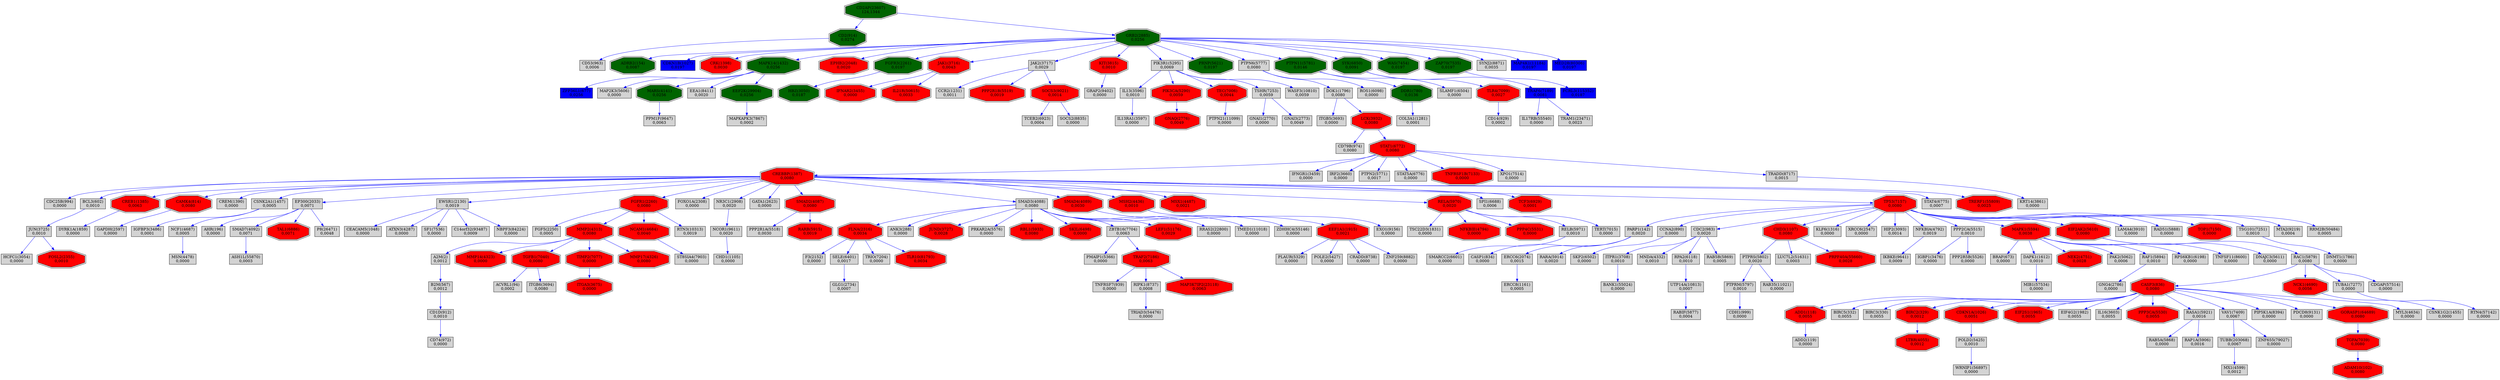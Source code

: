 digraph tmp_ans22 {
N_0 [shape = doubleoctagon, style = filled, fillcolor = red, label = "ADD1(118)\n0,0055"];
N_1 [shape = box, style = filled, fillcolor = lightgray, label = "ADD2(119)\n0,0000"];
N_2 [shape = box, style = filled, fillcolor = lightgray, label = "PARP1(142)\n0,0020"];
N_3 [shape = doubleoctagon, style = filled, fillcolor = darkgreen, label = "ADRB2(154)\n0,0087"];
N_4 [shape = box, style = filled, fillcolor = lightgray, label = "AHR(196)\n0,0000"];
N_5 [shape = box, style = filled, fillcolor = lightgray, label = "A2M(2)\n0,0012"];
N_6 [shape = box, style = filled, fillcolor = lightgray, label = "ACVRL1(94)\n0,0002"];
N_7 [shape = box, style = filled, fillcolor = lightgray, label = "BIRC5(332)\n0,0055"];
N_8 [shape = doubleoctagon, style = filled, fillcolor = red, label = "ADAM10(102)\n0,0080"];
N_9 [shape = box, style = filled, fillcolor = lightgray, label = "B2M(567)\n0,0012"];
N_10 [shape = box, style = filled, fillcolor = lightgray, label = "BRAF(673)\n0,0000"];
N_11 [shape = doubleoctagon, style = filled, fillcolor = darkgreen, label = "DDR1(780)\n0,0136"];
N_12 [shape = box, style = filled, fillcolor = lightgray, label = "CASP1(834)\n0,0000"];
N_13 [shape = doubleoctagon, style = filled, fillcolor = red, label = "CASP3(836)\n0,0080"];
N_14 [shape = box, style = filled, fillcolor = lightgray, label = "BIRC3(330)\n0,0055"];
N_15 [shape = doubleoctagon, style = filled, fillcolor = red, label = "BIRC2(329)\n0,0012"];
N_16 [shape = doubleoctagon, style = filled, fillcolor = darkgreen, label = "CD2(914)\n0,0274"];
N_17 [shape = box, style = filled, fillcolor = lightgray, label = "TNFRSF7(939)\n0,0000"];
N_18 [shape = box, style = filled, fillcolor = lightgray, label = "CD74(972)\n0,0000"];
N_19 [shape = box, style = filled, fillcolor = lightgray, label = "CD1D(912)\n0,0010"];
N_20 [shape = box, style = filled, fillcolor = lightgray, label = "CCNA2(890)\n0,0000"];
N_21 [shape = box, style = filled, fillcolor = lightgray, label = "CDC2(983)\n0,0020"];
N_22 [shape = box, style = filled, fillcolor = lightgray, label = "CDH1(999)\n0,0000"];
N_23 [shape = doubleoctagon, style = filled, fillcolor = red, label = "CDKN1A(1026)\n0,0051"];
N_24 [shape = doubleoctagon, style = filled, fillcolor = red, label = "CHD3(1107)\n0,0080"];
N_25 [shape = box, style = filled, fillcolor = lightgray, label = "CDC25B(994)\n0,0000"];
N_26 [shape = box, style = filled, fillcolor = blue, label = "CDKN1B(1027)\n0,0197"];
N_27 [shape = box, style = filled, fillcolor = lightgray, label = "CCR2(1231)\n0,0011"];
N_28 [shape = box, style = filled, fillcolor = lightgray, label = "BCL3(602)\n0,0010"];
N_29 [shape = doubleoctagon, style = filled, fillcolor = red, label = "CREB1(1385)\n0,0063"];
N_30 [shape = doubleoctagon, style = filled, fillcolor = red, label = "CREBBP(1387)\n0,0080"];
N_31 [shape = doubleoctagon, style = filled, fillcolor = red, label = "CAMK4(814)\n0,0080"];
N_32 [shape = box, style = filled, fillcolor = lightgray, label = "CREM(1390)\n0,0000"];
N_33 [shape = doubleoctagon, style = filled, fillcolor = red, label = "CRK(1398)\n0,0030"];
N_34 [shape = box, style = filled, fillcolor = blue, label = "ZFP36L1(677)\n0,0256"];
N_35 [shape = box, style = filled, fillcolor = lightgray, label = "CSNK2A1(1457)\n0,0005"];
N_36 [shape = doubleoctagon, style = filled, fillcolor = darkgreen, label = "MAPK14(1432)\n0,0256"];
N_37 [shape = box, style = filled, fillcolor = lightgray, label = "CD14(929)\n0,0002"];
N_38 [shape = box, style = filled, fillcolor = lightgray, label = "DAPK1(1612)\n0,0010"];
N_39 [shape = box, style = filled, fillcolor = lightgray, label = "ERCC8(1161)\n0,0005"];
N_40 [shape = box, style = filled, fillcolor = lightgray, label = "DNMT1(1786)\n0,0000"];
N_41 [shape = box, style = filled, fillcolor = lightgray, label = "TSC22D3(1831)\n0,0000"];
N_42 [shape = doubleoctagon, style = filled, fillcolor = red, label = "EEF1A1(1915)\n0,0021"];
N_43 [shape = box, style = filled, fillcolor = lightgray, label = "KLF6(1316)\n0,0000"];
N_44 [shape = doubleoctagon, style = filled, fillcolor = red, label = "EIF2S1(1965)\n0,0055"];
N_45 [shape = box, style = filled, fillcolor = lightgray, label = "EIF4G2(1982)\n0,0055"];
N_46 [shape = box, style = filled, fillcolor = lightgray, label = "EP300(2033)\n0,0071"];
N_47 [shape = doubleoctagon, style = filled, fillcolor = red, label = "EPHB2(2048)\n0,0020"];
N_48 [shape = box, style = filled, fillcolor = lightgray, label = "CEACAM5(1048)\n0,0000"];
N_49 [shape = box, style = filled, fillcolor = lightgray, label = "EWSR1(2130)\n0,0019"];
N_50 [shape = box, style = filled, fillcolor = lightgray, label = "F3(2152)\n0,0000"];
N_51 [shape = box, style = filled, fillcolor = lightgray, label = "DOK1(1796)\n0,0080"];
N_52 [shape = box, style = filled, fillcolor = lightgray, label = "COL3A1(1281)\n0,0001"];
N_53 [shape = doubleoctagon, style = filled, fillcolor = red, label = "FGFR1(2260)\n0,0080"];
N_54 [shape = box, style = filled, fillcolor = lightgray, label = "FGF5(2250)\n0,0005"];
N_55 [shape = doubleoctagon, style = filled, fillcolor = darkgreen, label = "FGFR3(2261)\n0,0197"];
N_56 [shape = box, style = filled, fillcolor = lightgray, label = "DYRK1A(1859)\n0,0000"];
N_57 [shape = doubleoctagon, style = filled, fillcolor = red, label = "FLNA(2316)\n0,0034"];
N_58 [shape = box, style = filled, fillcolor = lightgray, label = "CD79B(974)\n0,0080"];
N_59 [shape = box, style = filled, fillcolor = lightgray, label = "FOXO1A(2308)\n0,0000"];
N_60 [shape = box, style = filled, fillcolor = lightgray, label = "GAPDH(2597)\n0,0000"];
N_61 [shape = box, style = filled, fillcolor = lightgray, label = "XRCC6(2547)\n0,0000"];
N_62 [shape = box, style = filled, fillcolor = lightgray, label = "CD53(963)\n0,0006"];
N_63 [shape = box, style = filled, fillcolor = lightgray, label = "GNAI1(2770)\n0,0000"];
N_64 [shape = box, style = filled, fillcolor = lightgray, label = "GNAI3(2773)\n0,0049"];
N_65 [shape = doubleoctagon, style = filled, fillcolor = red, label = "GNAQ(2776)\n0,0049"];
N_66 [shape = doubleoctagon, style = filled, fillcolor = darkgreen, label = "GRB2(2885)\n0,0256"];
N_67 [shape = box, style = filled, fillcolor = lightgray, label = "NR3C1(2908)\n0,0020"];
N_68 [shape = box, style = filled, fillcolor = lightgray, label = "ERCC6(2074)\n0,0015"];
N_69 [shape = doubleoctagon, style = filled, fillcolor = darkgreen, label = "HBZ(3050)\n0,0187"];
N_70 [shape = box, style = filled, fillcolor = lightgray, label = "HCFC1(3054)\n0,0000"];
N_71 [shape = box, style = filled, fillcolor = lightgray, label = "CHD1(1105)\n0,0000"];
N_72 [shape = doubleoctagon, style = filled, fillcolor = red, label = "IFNAR2(3455)\n0,0000"];
N_73 [shape = box, style = filled, fillcolor = lightgray, label = "IFNGR1(3459)\n0,0000"];
N_74 [shape = box, style = filled, fillcolor = lightgray, label = "IL13(3596)\n0,0010"];
N_75 [shape = box, style = filled, fillcolor = lightgray, label = "IL16(3603)\n0,0055"];
N_76 [shape = doubleoctagon, style = filled, fillcolor = red, label = "ITGA3(3675)\n0,0000"];
N_77 [shape = box, style = filled, fillcolor = lightgray, label = "ITGB5(3693)\n0,0000"];
N_78 [shape = box, style = filled, fillcolor = lightgray, label = "ITPR1(3708)\n0,0010"];
N_79 [shape = doubleoctagon, style = filled, fillcolor = red, label = "JAK1(3716)\n0,0043"];
N_80 [shape = box, style = filled, fillcolor = lightgray, label = "JAK2(3717)\n0,0029"];
N_81 [shape = box, style = filled, fillcolor = lightgray, label = "JUN(3725)\n0,0010"];
N_82 [shape = doubleoctagon, style = filled, fillcolor = red, label = "FOSL2(2355)\n0,0010"];
N_83 [shape = box, style = filled, fillcolor = lightgray, label = "ANK3(288)\n0,0000"];
N_84 [shape = doubleoctagon, style = filled, fillcolor = red, label = "KIT(3815)\n0,0010"];
N_85 [shape = box, style = filled, fillcolor = lightgray, label = "IGFBP3(3486)\n0,0001"];
N_86 [shape = doubleoctagon, style = filled, fillcolor = red, label = "LCK(3932)\n0,0080"];
N_87 [shape = box, style = filled, fillcolor = lightgray, label = "GATA1(2623)\n0,0000"];
N_88 [shape = doubleoctagon, style = filled, fillcolor = red, label = "LTBR(4055)\n0,0012"];
N_89 [shape = doubleoctagon, style = filled, fillcolor = red, label = "SMAD2(4087)\n0,0080"];
N_90 [shape = doubleoctagon, style = filled, fillcolor = red, label = "JUND(3727)\n0,0028"];
N_91 [shape = box, style = filled, fillcolor = lightgray, label = "SMAD3(4088)\n0,0080"];
N_92 [shape = doubleoctagon, style = filled, fillcolor = red, label = "SMAD4(4089)\n0,0030"];
N_93 [shape = box, style = filled, fillcolor = lightgray, label = "SMAD7(4092)\n0,0071"];
N_94 [shape = box, style = filled, fillcolor = lightgray, label = "IGBP1(3476)\n0,0000"];
N_95 [shape = doubleoctagon, style = filled, fillcolor = red, label = "MMP2(4313)\n0,0080"];
N_96 [shape = doubleoctagon, style = filled, fillcolor = red, label = "MSH2(4436)\n0,0010"];
N_97 [shape = box, style = filled, fillcolor = lightgray, label = "MSN(4478)\n0,0000"];
N_98 [shape = doubleoctagon, style = filled, fillcolor = red, label = "MSX1(4487)\n0,0021"];
N_99 [shape = box, style = filled, fillcolor = lightgray, label = "MX1(4599)\n0,0012"];
N_100 [shape = doubleoctagon, style = filled, fillcolor = red, label = "NCAM1(4684)\n0,0040"];
N_101 [shape = box, style = filled, fillcolor = lightgray, label = "NCF1(4687)\n0,0005"];
N_102 [shape = box, style = filled, fillcolor = lightgray, label = "CSNK1G2(1455)\n0,0000"];
N_103 [shape = box, style = filled, fillcolor = lightgray, label = "HIP2(3093)\n0,0014"];
N_104 [shape = doubleoctagon, style = filled, fillcolor = red, label = "NCK1(4690)\n0,0056"];
N_105 [shape = doubleoctagon, style = filled, fillcolor = red, label = "NEK2(4751)\n0,0028"];
N_106 [shape = box, style = filled, fillcolor = lightgray, label = "IRF2(3660)\n0,0000"];
N_107 [shape = box, style = filled, fillcolor = lightgray, label = "GLG1(2734)\n0,0007"];
N_108 [shape = box, style = filled, fillcolor = lightgray, label = "NFKBIA(4792)\n0,0019"];
N_109 [shape = box, style = filled, fillcolor = lightgray, label = "PAK2(5062)\n0,0006"];
N_110 [shape = box, style = filled, fillcolor = lightgray, label = "PIK3R1(5295)\n0,0069"];
N_111 [shape = doubleoctagon, style = filled, fillcolor = red, label = "PIK3CA(5290)\n0,0059"];
N_112 [shape = box, style = filled, fillcolor = lightgray, label = "KRT14(3861)\n0,0000"];
N_113 [shape = box, style = filled, fillcolor = lightgray, label = "PMAIP1(5366)\n0,0000"];
N_114 [shape = box, style = filled, fillcolor = lightgray, label = "PPP2CA(5515)\n0,0010"];
N_115 [shape = doubleoctagon, style = filled, fillcolor = red, label = "PPP2R1B(5519)\n0,0019"];
N_116 [shape = box, style = filled, fillcolor = lightgray, label = "PPP2R1A(5518)\n0,0030"];
N_117 [shape = doubleoctagon, style = filled, fillcolor = red, label = "PPP3CA(5530)\n0,0055"];
N_118 [shape = doubleoctagon, style = filled, fillcolor = red, label = "NFKBIE(4794)\n0,0000"];
N_119 [shape = box, style = filled, fillcolor = lightgray, label = "PRKAR2A(5576)\n0,0000"];
N_120 [shape = doubleoctagon, style = filled, fillcolor = red, label = "MAPK1(5594)\n0,0038"];
N_121 [shape = doubleoctagon, style = filled, fillcolor = red, label = "EIF2AK2(5610)\n0,0080"];
N_122 [shape = box, style = filled, fillcolor = lightgray, label = "DNAJC3(5611)\n0,0000"];
N_123 [shape = doubleoctagon, style = filled, fillcolor = darkgreen, label = "PRNP(5621)\n0,0197"];
N_124 [shape = box, style = filled, fillcolor = lightgray, label = "ATXN3(4287)\n0,0000"];
N_125 [shape = box, style = filled, fillcolor = lightgray, label = "LAMA4(3910)\n0,0000"];
N_126 [shape = box, style = filled, fillcolor = lightgray, label = "PTPN6(5777)\n0,0080"];
N_127 [shape = box, style = filled, fillcolor = lightgray, label = "PTPRM(5797)\n0,0010"];
N_128 [shape = doubleoctagon, style = filled, fillcolor = darkgreen, label = "PTPN11(5781)\n0,0146"];
N_129 [shape = box, style = filled, fillcolor = lightgray, label = "RAB5A(5868)\n0,0000"];
N_130 [shape = box, style = filled, fillcolor = lightgray, label = "RAC1(5879)\n0,0080"];
N_131 [shape = box, style = filled, fillcolor = lightgray, label = "RAD51(5888)\n0,0000"];
N_132 [shape = box, style = filled, fillcolor = lightgray, label = "RAF1(5894)\n0,0010"];
N_133 [shape = box, style = filled, fillcolor = lightgray, label = "GNG4(2786)\n0,0000"];
N_134 [shape = box, style = filled, fillcolor = lightgray, label = "RAP1A(5906)\n0,0016"];
N_135 [shape = box, style = filled, fillcolor = lightgray, label = "RASA1(5921)\n0,0016"];
N_136 [shape = box, style = filled, fillcolor = lightgray, label = "MNDA(4332)\n0,0010"];
N_137 [shape = box, style = filled, fillcolor = lightgray, label = "RARA(5914)\n0,0020"];
N_138 [shape = doubleoctagon, style = filled, fillcolor = red, label = "RBL1(5933)\n0,0080"];
N_139 [shape = doubleoctagon, style = filled, fillcolor = red, label = "PPP4C(5531)\n0,0000"];
N_140 [shape = doubleoctagon, style = filled, fillcolor = red, label = "RELA(5970)\n0,0020"];
N_141 [shape = box, style = filled, fillcolor = lightgray, label = "RELB(5971)\n0,0010"];
N_142 [shape = box, style = filled, fillcolor = lightgray, label = "RPA2(6118)\n0,0010"];
N_143 [shape = doubleoctagon, style = filled, fillcolor = red, label = "RARB(5915)\n0,0019"];
N_144 [shape = box, style = filled, fillcolor = lightgray, label = "MAP2K3(5606)\n0,0000"];
N_145 [shape = doubleoctagon, style = filled, fillcolor = red, label = "MMP14(4323)\n0,0000"];
N_146 [shape = box, style = filled, fillcolor = lightgray, label = "SELE(6401)\n0,0017"];
N_147 [shape = box, style = filled, fillcolor = lightgray, label = "PTPN2(5771)\n0,0017"];
N_148 [shape = doubleoctagon, style = filled, fillcolor = red, label = "SKIL(6498)\n0,0000"];
N_149 [shape = box, style = filled, fillcolor = lightgray, label = "SLAMF1(6504)\n0,0000"];
N_150 [shape = box, style = filled, fillcolor = lightgray, label = "SPI1(6688)\n0,0006"];
N_151 [shape = doubleoctagon, style = filled, fillcolor = red, label = "STAT1(6772)\n0,0080"];
N_152 [shape = box, style = filled, fillcolor = lightgray, label = "STAT5A(6776)\n0,0000"];
N_153 [shape = box, style = filled, fillcolor = lightgray, label = "RPS6KB1(6198)\n0,0000"];
N_154 [shape = box, style = filled, fillcolor = lightgray, label = "PLAUR(5329)\n0,0000"];
N_155 [shape = doubleoctagon, style = filled, fillcolor = darkgreen, label = "SYK(6850)\n0,0091"];
N_156 [shape = box, style = filled, fillcolor = lightgray, label = "TCEB2(6923)\n0,0004"];
N_157 [shape = doubleoctagon, style = filled, fillcolor = red, label = "TCF3(6929)\n0,0001"];
N_158 [shape = doubleoctagon, style = filled, fillcolor = red, label = "TAL1(6886)\n0,0071"];
N_159 [shape = box, style = filled, fillcolor = lightgray, label = "SKP2(6502)\n0,0000"];
N_160 [shape = doubleoctagon, style = filled, fillcolor = red, label = "TEC(7006)\n0,0044"];
N_161 [shape = box, style = filled, fillcolor = lightgray, label = "TERT(7015)\n0,0000"];
N_162 [shape = box, style = filled, fillcolor = lightgray, label = "RAB5B(5869)\n0,0005"];
N_163 [shape = doubleoctagon, style = filled, fillcolor = red, label = "TGFA(7039)\n0,0080"];
N_164 [shape = box, style = filled, fillcolor = lightgray, label = "ITGB6(3694)\n0,0080"];
N_165 [shape = doubleoctagon, style = filled, fillcolor = red, label = "TGFB1(7040)\n0,0080"];
N_166 [shape = box, style = filled, fillcolor = lightgray, label = "POLE2(5427)\n0,0000"];
N_167 [shape = doubleoctagon, style = filled, fillcolor = red, label = "TLR4(7099)\n0,0027"];
N_168 [shape = doubleoctagon, style = filled, fillcolor = red, label = "TOP1(7150)\n0,0000"];
N_169 [shape = doubleoctagon, style = filled, fillcolor = red, label = "TP53(7157)\n0,0080"];
N_170 [shape = doubleoctagon, style = filled, fillcolor = red, label = "TNFRSF1B(7133)\n0,0000"];
N_171 [shape = doubleoctagon, style = filled, fillcolor = red, label = "TRAF2(7186)\n0,0063"];
N_172 [shape = box, style = filled, fillcolor = blue, label = "TRAF6(7189)\n0,0081"];
N_173 [shape = box, style = filled, fillcolor = lightgray, label = "TSHR(7253)\n0,0059"];
N_174 [shape = box, style = filled, fillcolor = lightgray, label = "TSG101(7251)\n0,0010"];
N_175 [shape = box, style = filled, fillcolor = lightgray, label = "TUBA1(7277)\n0,0000"];
N_176 [shape = doubleoctagon, style = filled, fillcolor = darkgreen, label = "WAS(7454)\n0,0197"];
N_177 [shape = box, style = filled, fillcolor = lightgray, label = "POLD2(5425)\n0,0010"];
N_178 [shape = box, style = filled, fillcolor = lightgray, label = "XPO1(7514)\n0,0000"];
N_179 [shape = box, style = filled, fillcolor = lightgray, label = "VAV1(7409)\n0,0067"];
N_180 [shape = doubleoctagon, style = filled, fillcolor = darkgreen, label = "ZAP70(7535)\n0,0197"];
N_181 [shape = box, style = filled, fillcolor = lightgray, label = "ZBTB16(7704)\n0,0063"];
N_182 [shape = box, style = filled, fillcolor = lightgray, label = "ST8SIA4(7903)\n0,0000"];
N_183 [shape = doubleoctagon, style = filled, fillcolor = darkgreen, label = "MARS(4141)\n0,0256"];
N_184 [shape = box, style = filled, fillcolor = lightgray, label = "SF1(7536)\n0,0000"];
N_185 [shape = box, style = filled, fillcolor = lightgray, label = "EEA1(8411)\n0,0020"];
N_186 [shape = box, style = filled, fillcolor = lightgray, label = "PTPRS(5802)\n0,0020"];
N_187 [shape = box, style = filled, fillcolor = lightgray, label = "TNFSF11(8600)\n0,0000"];
N_188 [shape = box, style = filled, fillcolor = lightgray, label = "PIP5K1A(8394)\n0,0000"];
N_189 [shape = box, style = filled, fillcolor = lightgray, label = "TRADD(8717)\n0,0015"];
N_190 [shape = box, style = filled, fillcolor = lightgray, label = "RIPK1(8737)\n0,0008"];
N_191 [shape = box, style = filled, fillcolor = lightgray, label = "SYNJ2(8871)\n0,0035"];
N_192 [shape = box, style = filled, fillcolor = lightgray, label = "SOCS2(8835)\n0,0000"];
N_193 [shape = box, style = filled, fillcolor = lightgray, label = "SMARCC2(6601)\n0,0000"];
N_194 [shape = box, style = filled, fillcolor = lightgray, label = "STAT4(6775)\n0,0007"];
N_195 [shape = box, style = filled, fillcolor = lightgray, label = "NCOR1(9611)\n0,0020"];
N_196 [shape = box, style = filled, fillcolor = lightgray, label = "PPM1F(9647)\n0,0063"];
N_197 [shape = box, style = filled, fillcolor = lightgray, label = "GRAP2(9402)\n0,0000"];
N_198 [shape = box, style = filled, fillcolor = lightgray, label = "PDCD8(9131)\n0,0000"];
N_199 [shape = box, style = filled, fillcolor = lightgray, label = "IKBKE(9641)\n0,0009"];
N_200 [shape = box, style = filled, fillcolor = lightgray, label = "RTN3(10313)\n0,0019"];
N_201 [shape = box, style = filled, fillcolor = lightgray, label = "ROS1(6098)\n0,0000"];
N_202 [shape = box, style = filled, fillcolor = lightgray, label = "RABIF(5877)\n0,0004"];
N_203 [shape = box, style = filled, fillcolor = lightgray, label = "UTP14A(10813)\n0,0007"];
N_204 [shape = box, style = filled, fillcolor = lightgray, label = "CRADD(8738)\n0,0000"];
N_205 [shape = box, style = filled, fillcolor = blue, label = "MAP4K1(11184)\n0,0197"];
N_206 [shape = box, style = filled, fillcolor = lightgray, label = "MTA2(9219)\n0,0004"];
N_207 [shape = doubleoctagon, style = filled, fillcolor = darkgreen, label = "CD2AP(23607)\n124,1344"];
N_208 [shape = box, style = filled, fillcolor = lightgray, label = "MAPKAPK3(7867)\n0,0002"];
N_209 [shape = doubleoctagon, style = filled, fillcolor = red, label = "LEF1(51176)\n0,0029"];
N_210 [shape = box, style = filled, fillcolor = lightgray, label = "LUC7L2(51631)\n0,0003"];
N_211 [shape = box, style = filled, fillcolor = lightgray, label = "TRIAD3(54476)\n0,0000"];
N_212 [shape = box, style = filled, fillcolor = lightgray, label = "RRAS2(22800)\n0,0000"];
N_213 [shape = doubleoctagon, style = filled, fillcolor = red, label = "PRPF40A(55660)\n0,0028"];
N_214 [shape = box, style = filled, fillcolor = lightgray, label = "ZNF259(8882)\n0,0000"];
N_215 [shape = box, style = filled, fillcolor = lightgray, label = "WRNIP1(56897)\n0,0000"];
N_216 [shape = doubleoctagon, style = filled, fillcolor = red, label = "IL21R(50615)\n0,0033"];
N_217 [shape = doubleoctagon, style = filled, fillcolor = red, label = "GORASP1(64689)\n0,0080"];
N_218 [shape = box, style = filled, fillcolor = lightgray, label = "IL17RB(55540)\n0,0000"];
N_219 [shape = box, style = filled, fillcolor = lightgray, label = "RTN4(57142)\n0,0000"];
N_220 [shape = box, style = filled, fillcolor = lightgray, label = "RAB35(11021)\n0,0000"];
N_221 [shape = box, style = filled, fillcolor = blue, label = "MED28(80306)\n0,0197"];
N_222 [shape = box, style = filled, fillcolor = lightgray, label = "C14orf32(93487)\n0,0009"];
N_223 [shape = box, style = filled, fillcolor = lightgray, label = "TRAM1(23471)\n0,0023"];
N_224 [shape = box, style = filled, fillcolor = lightgray, label = "NBPF3(84224)\n0,0000"];
N_225 [shape = box, style = filled, fillcolor = lightgray, label = "WASF3(10810)\n0,0059"];
N_226 [shape = box, style = filled, fillcolor = lightgray, label = "TUBB(203068)\n0,0067"];
N_227 [shape = doubleoctagon, style = filled, fillcolor = red, label = "MAP3K7IP2(23118)\n0,0063"];
N_228 [shape = box, style = filled, fillcolor = lightgray, label = "TRIO(7204)\n0,0000"];
N_229 [shape = box, style = filled, fillcolor = lightgray, label = "PTPN21(11099)\n0,0000"];
N_230 [shape = box, style = filled, fillcolor = lightgray, label = "MYL3(4634)\n0,0000"];
N_231 [shape = doubleoctagon, style = filled, fillcolor = red, label = "TLR10(81793)\n0,0034"];
N_232 [shape = box, style = filled, fillcolor = lightgray, label = "ZNF655(79027)\n0,0000"];
N_233 [shape = doubleoctagon, style = filled, fillcolor = red, label = "TRERF1(55809)\n0,0025"];
N_234 [shape = doubleoctagon, style = filled, fillcolor = red, label = "SOCS3(9021)\n0,0014"];
N_235 [shape = doubleoctagon, style = filled, fillcolor = darkgreen, label = "EEF2K(29904)\n0,0256"];
N_236 [shape = box, style = filled, fillcolor = lightgray, label = "CDGAP(57514)\n0,0000"];
N_237 [shape = box, style = filled, fillcolor = lightgray, label = "MIB1(57534)\n0,0000"];
N_238 [shape = box, style = filled, fillcolor = lightgray, label = "IL13RA1(3597)\n0,0000"];
N_239 [shape = box, style = filled, fillcolor = lightgray, label = "P8(26471)\n0,0048"];
N_240 [shape = doubleoctagon, style = filled, fillcolor = red, label = "TIMP2(7077)\n0,0000"];
N_241 [shape = box, style = filled, fillcolor = lightgray, label = "BANK1(55024)\n0,0000"];
N_242 [shape = doubleoctagon, style = filled, fillcolor = red, label = "MMP17(4326)\n0,0080"];
N_243 [shape = box, style = filled, fillcolor = lightgray, label = "TMED1(11018)\n0,0000"];
N_244 [shape = box, style = filled, fillcolor = lightgray, label = "ZDHHC4(55146)\n0,0000"];
N_245 [shape = box, style = filled, fillcolor = lightgray, label = "ASH1L(55870)\n0,0003"];
N_246 [shape = box, style = filled, fillcolor = lightgray, label = "EXO1(9156)\n0,0000"];
N_247 [shape = box, style = filled, fillcolor = lightgray, label = "PPP2R5B(5526)\n0,0000"];
N_248 [shape = box, style = filled, fillcolor = lightgray, label = "RRM2B(50484)\n0,0005"];
N_249 [shape = box, style = filled, fillcolor = blue, label = "FCRL3(115352)\n0,0187"];
N_0 -> N_1 [ color = blue ];
N_5 -> N_9 [ color = blue ];
N_2 -> N_12 [ color = blue ];
N_13 -> N_0 [ color = blue ];
N_13 -> N_7 [ color = blue ];
N_13 -> N_14 [ color = blue ];
N_13 -> N_15 [ color = blue ];
N_9 -> N_19 [ color = blue ];
N_19 -> N_18 [ color = blue ];
N_13 -> N_23 [ color = blue ];
N_30 -> N_25 [ color = blue ];
N_30 -> N_28 [ color = blue ];
N_30 -> N_29 [ color = blue ];
N_30 -> N_31 [ color = blue ];
N_30 -> N_32 [ color = blue ];
N_30 -> N_35 [ color = blue ];
N_36 -> N_34 [ color = blue ];
N_13 -> N_44 [ color = blue ];
N_13 -> N_45 [ color = blue ];
N_46 -> N_4 [ color = blue ];
N_30 -> N_46 [ color = blue ];
N_30 -> N_49 [ color = blue ];
N_49 -> N_48 [ color = blue ];
N_11 -> N_52 [ color = blue ];
N_30 -> N_53 [ color = blue ];
N_53 -> N_54 [ color = blue ];
N_29 -> N_56 [ color = blue ];
N_57 -> N_50 [ color = blue ];
N_30 -> N_59 [ color = blue ];
N_31 -> N_60 [ color = blue ];
N_16 -> N_62 [ color = blue ];
N_66 -> N_3 [ color = blue ];
N_66 -> N_26 [ color = blue ];
N_66 -> N_33 [ color = blue ];
N_66 -> N_36 [ color = blue ];
N_66 -> N_47 [ color = blue ];
N_66 -> N_55 [ color = blue ];
N_30 -> N_67 [ color = blue ];
N_2 -> N_68 [ color = blue ];
N_68 -> N_39 [ color = blue ];
N_55 -> N_69 [ color = blue ];
N_13 -> N_75 [ color = blue ];
N_51 -> N_77 [ color = blue ];
N_21 -> N_78 [ color = blue ];
N_66 -> N_79 [ color = blue ];
N_79 -> N_72 [ color = blue ];
N_80 -> N_27 [ color = blue ];
N_66 -> N_80 [ color = blue ];
N_28 -> N_81 [ color = blue ];
N_81 -> N_70 [ color = blue ];
N_81 -> N_82 [ color = blue ];
N_66 -> N_84 [ color = blue ];
N_35 -> N_85 [ color = blue ];
N_51 -> N_86 [ color = blue ];
N_86 -> N_58 [ color = blue ];
N_30 -> N_87 [ color = blue ];
N_15 -> N_88 [ color = blue ];
N_30 -> N_89 [ color = blue ];
N_30 -> N_91 [ color = blue ];
N_91 -> N_57 [ color = blue ];
N_91 -> N_83 [ color = blue ];
N_91 -> N_90 [ color = blue ];
N_30 -> N_92 [ color = blue ];
N_92 -> N_42 [ color = blue ];
N_46 -> N_93 [ color = blue ];
N_95 -> N_5 [ color = blue ];
N_53 -> N_95 [ color = blue ];
N_30 -> N_96 [ color = blue ];
N_30 -> N_98 [ color = blue ];
N_53 -> N_100 [ color = blue ];
N_35 -> N_101 [ color = blue ];
N_101 -> N_97 [ color = blue ];
N_104 -> N_102 [ color = blue ];
N_66 -> N_110 [ color = blue ];
N_110 -> N_74 [ color = blue ];
N_111 -> N_65 [ color = blue ];
N_110 -> N_111 [ color = blue ];
N_114 -> N_94 [ color = blue ];
N_80 -> N_115 [ color = blue ];
N_89 -> N_116 [ color = blue ];
N_13 -> N_117 [ color = blue ];
N_91 -> N_119 [ color = blue ];
N_120 -> N_10 [ color = blue ];
N_120 -> N_38 [ color = blue ];
N_120 -> N_105 [ color = blue ];
N_120 -> N_109 [ color = blue ];
N_121 -> N_122 [ color = blue ];
N_66 -> N_123 [ color = blue ];
N_49 -> N_124 [ color = blue ];
N_126 -> N_51 [ color = blue ];
N_66 -> N_126 [ color = blue ];
N_127 -> N_22 [ color = blue ];
N_128 -> N_11 [ color = blue ];
N_66 -> N_128 [ color = blue ];
N_130 -> N_13 [ color = blue ];
N_130 -> N_104 [ color = blue ];
N_121 -> N_130 [ color = blue ];
N_120 -> N_132 [ color = blue ];
N_132 -> N_133 [ color = blue ];
N_13 -> N_135 [ color = blue ];
N_135 -> N_129 [ color = blue ];
N_135 -> N_134 [ color = blue ];
N_21 -> N_136 [ color = blue ];
N_2 -> N_137 [ color = blue ];
N_91 -> N_138 [ color = blue ];
N_30 -> N_140 [ color = blue ];
N_140 -> N_41 [ color = blue ];
N_140 -> N_118 [ color = blue ];
N_140 -> N_139 [ color = blue ];
N_140 -> N_141 [ color = blue ];
N_21 -> N_142 [ color = blue ];
N_89 -> N_143 [ color = blue ];
N_36 -> N_144 [ color = blue ];
N_95 -> N_145 [ color = blue ];
N_57 -> N_146 [ color = blue ];
N_146 -> N_107 [ color = blue ];
N_91 -> N_148 [ color = blue ];
N_128 -> N_149 [ color = blue ];
N_30 -> N_150 [ color = blue ];
N_151 -> N_30 [ color = blue ];
N_151 -> N_73 [ color = blue ];
N_86 -> N_151 [ color = blue ];
N_151 -> N_106 [ color = blue ];
N_151 -> N_147 [ color = blue ];
N_151 -> N_152 [ color = blue ];
N_120 -> N_153 [ color = blue ];
N_42 -> N_154 [ color = blue ];
N_66 -> N_155 [ color = blue ];
N_30 -> N_157 [ color = blue ];
N_46 -> N_158 [ color = blue ];
N_20 -> N_159 [ color = blue ];
N_110 -> N_160 [ color = blue ];
N_140 -> N_161 [ color = blue ];
N_21 -> N_162 [ color = blue ];
N_163 -> N_8 [ color = blue ];
N_165 -> N_6 [ color = blue ];
N_95 -> N_165 [ color = blue ];
N_165 -> N_164 [ color = blue ];
N_42 -> N_166 [ color = blue ];
N_167 -> N_37 [ color = blue ];
N_155 -> N_167 [ color = blue ];
N_169 -> N_2 [ color = blue ];
N_169 -> N_20 [ color = blue ];
N_169 -> N_21 [ color = blue ];
N_169 -> N_24 [ color = blue ];
N_30 -> N_169 [ color = blue ];
N_169 -> N_43 [ color = blue ];
N_169 -> N_61 [ color = blue ];
N_169 -> N_103 [ color = blue ];
N_169 -> N_108 [ color = blue ];
N_169 -> N_114 [ color = blue ];
N_169 -> N_120 [ color = blue ];
N_169 -> N_121 [ color = blue ];
N_169 -> N_125 [ color = blue ];
N_169 -> N_131 [ color = blue ];
N_169 -> N_168 [ color = blue ];
N_151 -> N_170 [ color = blue ];
N_171 -> N_17 [ color = blue ];
N_155 -> N_172 [ color = blue ];
N_173 -> N_63 [ color = blue ];
N_173 -> N_64 [ color = blue ];
N_110 -> N_173 [ color = blue ];
N_174 -> N_40 [ color = blue ];
N_169 -> N_174 [ color = blue ];
N_130 -> N_175 [ color = blue ];
N_66 -> N_176 [ color = blue ];
N_23 -> N_177 [ color = blue ];
N_151 -> N_178 [ color = blue ];
N_13 -> N_179 [ color = blue ];
N_66 -> N_180 [ color = blue ];
N_91 -> N_181 [ color = blue ];
N_181 -> N_113 [ color = blue ];
N_181 -> N_171 [ color = blue ];
N_100 -> N_182 [ color = blue ];
N_36 -> N_183 [ color = blue ];
N_49 -> N_184 [ color = blue ];
N_36 -> N_185 [ color = blue ];
N_24 -> N_186 [ color = blue ];
N_186 -> N_127 [ color = blue ];
N_120 -> N_187 [ color = blue ];
N_13 -> N_188 [ color = blue ];
N_189 -> N_112 [ color = blue ];
N_151 -> N_189 [ color = blue ];
N_171 -> N_190 [ color = blue ];
N_66 -> N_191 [ color = blue ];
N_141 -> N_193 [ color = blue ];
N_30 -> N_194 [ color = blue ];
N_67 -> N_195 [ color = blue ];
N_195 -> N_71 [ color = blue ];
N_183 -> N_196 [ color = blue ];
N_84 -> N_197 [ color = blue ];
N_13 -> N_198 [ color = blue ];
N_108 -> N_199 [ color = blue ];
N_53 -> N_200 [ color = blue ];
N_126 -> N_201 [ color = blue ];
N_142 -> N_203 [ color = blue ];
N_203 -> N_202 [ color = blue ];
N_42 -> N_204 [ color = blue ];
N_66 -> N_205 [ color = blue ];
N_169 -> N_206 [ color = blue ];
N_207 -> N_16 [ color = blue ];
N_207 -> N_66 [ color = blue ];
N_91 -> N_209 [ color = blue ];
N_24 -> N_210 [ color = blue ];
N_190 -> N_211 [ color = blue ];
N_91 -> N_212 [ color = blue ];
N_24 -> N_213 [ color = blue ];
N_42 -> N_214 [ color = blue ];
N_177 -> N_215 [ color = blue ];
N_79 -> N_216 [ color = blue ];
N_13 -> N_217 [ color = blue ];
N_217 -> N_163 [ color = blue ];
N_172 -> N_218 [ color = blue ];
N_175 -> N_219 [ color = blue ];
N_186 -> N_220 [ color = blue ];
N_66 -> N_221 [ color = blue ];
N_49 -> N_222 [ color = blue ];
N_172 -> N_223 [ color = blue ];
N_49 -> N_224 [ color = blue ];
N_110 -> N_225 [ color = blue ];
N_226 -> N_99 [ color = blue ];
N_179 -> N_226 [ color = blue ];
N_171 -> N_227 [ color = blue ];
N_57 -> N_228 [ color = blue ];
N_160 -> N_229 [ color = blue ];
N_13 -> N_230 [ color = blue ];
N_57 -> N_231 [ color = blue ];
N_179 -> N_232 [ color = blue ];
N_30 -> N_233 [ color = blue ];
N_80 -> N_234 [ color = blue ];
N_234 -> N_156 [ color = blue ];
N_234 -> N_192 [ color = blue ];
N_36 -> N_235 [ color = blue ];
N_235 -> N_208 [ color = blue ];
N_130 -> N_236 [ color = blue ];
N_38 -> N_237 [ color = blue ];
N_74 -> N_238 [ color = blue ];
N_46 -> N_239 [ color = blue ];
N_240 -> N_76 [ color = blue ];
N_95 -> N_240 [ color = blue ];
N_78 -> N_241 [ color = blue ];
N_95 -> N_242 [ color = blue ];
N_91 -> N_243 [ color = blue ];
N_91 -> N_244 [ color = blue ];
N_93 -> N_245 [ color = blue ];
N_96 -> N_246 [ color = blue ];
N_114 -> N_247 [ color = blue ];
N_169 -> N_248 [ color = blue ];
N_180 -> N_249 [ color = blue ];
}
